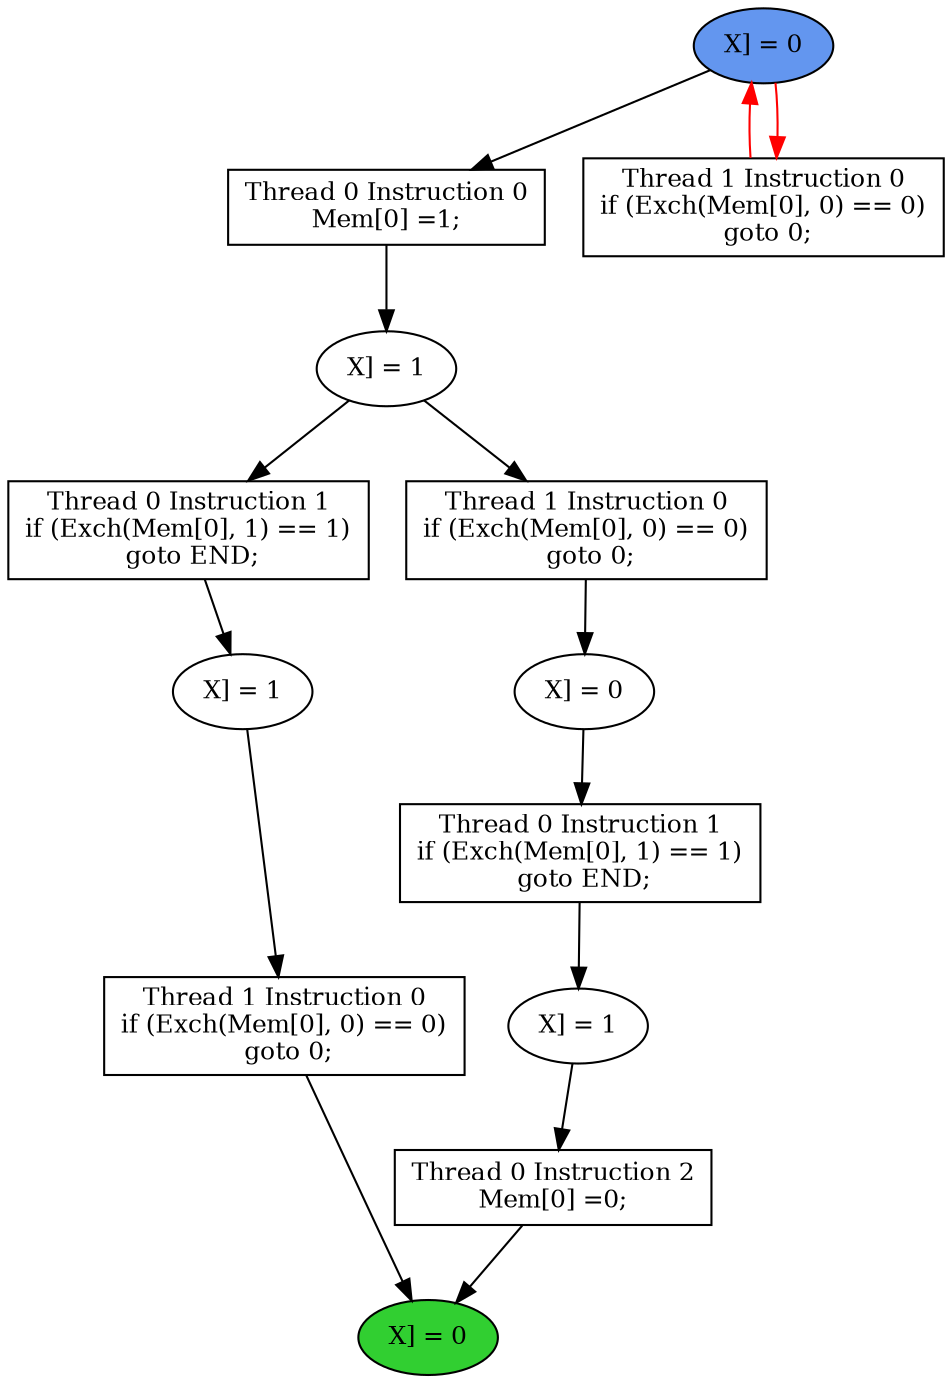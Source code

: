 digraph "graph" {
graph [fontsize=12]
node [fontsize=12]
edge [fontsize=12]
rankdir=TB;
"N19" -> "N18" [uuid = "<A0, S3>", color = "#000000", fontcolor = "#ffffff", style = "solid", label = "", dir = "forward", weight = "1"]
"N13" -> "N9" [uuid = "<A1, END>", color = "#000000", fontcolor = "#ffffff", style = "solid", label = "", dir = "forward", weight = "1"]
"N15" -> "N14" [uuid = "<A2, S2>", color = "#000000", fontcolor = "#ffffff", style = "solid", label = "", dir = "forward", weight = "1"]
"N12" -> "N11" [uuid = "<A3, S1>", color = "#000000", fontcolor = "#ffffff", style = "solid", label = "", dir = "forward", weight = "1"]
"N10" -> "N9" [uuid = "<A4, END>", color = "#000000", fontcolor = "#ffffff", style = "solid", label = "", dir = "forward", weight = "1"]
"N17" -> "N16" [uuid = "<A5, S0>", color = "#000000", fontcolor = "#ffffff", style = "solid", label = "", dir = "forward", weight = "1"]
"N25" -> "N24" [uuid = "<A6, START>", color = "#ff0000", fontcolor = "#ffffff", style = "solid", label = "", dir = "back", weight = "1"]
"N25" -> "N19" [uuid = "<A0, START>", color = "#000000", fontcolor = "#ffffff", style = "solid", label = "", dir = "forward", weight = "1"]
"N14" -> "N13" [uuid = "<A1, S2>", color = "#000000", fontcolor = "#ffffff", style = "solid", label = "", dir = "forward", weight = "1"]
"N16" -> "N15" [uuid = "<A2, S0>", color = "#000000", fontcolor = "#ffffff", style = "solid", label = "", dir = "forward", weight = "1"]
"N18" -> "N12" [uuid = "<A3, S3>", color = "#000000", fontcolor = "#ffffff", style = "solid", label = "", dir = "forward", weight = "1"]
"N11" -> "N10" [uuid = "<A4, S1>", color = "#000000", fontcolor = "#ffffff", style = "solid", label = "", dir = "forward", weight = "1"]
"N18" -> "N17" [uuid = "<A5, S3>", color = "#000000", fontcolor = "#ffffff", style = "solid", label = "", dir = "forward", weight = "1"]
"N25" -> "N24" [uuid = "<A6, START>", color = "#ff0000", fontcolor = "#ffffff", style = "solid", label = "", dir = "forward", weight = "1"]
"N9" [uuid="END", label="X] = 0", fillcolor = "#31cf31", fontcolor = "#000000", shape = "ellipse", style = "filled, solid"]
"N10" [uuid="A4", label="Thread 1 Instruction 0
if (Exch(Mem[0], 0) == 0)
 goto 0;", fillcolor = "#ffffff", fontcolor = "#000000", shape = "box", style = "filled, solid"]
"N11" [uuid="S1", label="X] = 1", fillcolor = "#ffffff", fontcolor = "#000000", shape = "ellipse", style = "filled, solid"]
"N12" [uuid="A3", label="Thread 0 Instruction 1
if (Exch(Mem[0], 1) == 1)
 goto END;", fillcolor = "#ffffff", fontcolor = "#000000", shape = "box", style = "filled, solid"]
"N13" [uuid="A1", label="Thread 0 Instruction 2
Mem[0] =0;", fillcolor = "#ffffff", fontcolor = "#000000", shape = "box", style = "filled, solid"]
"N14" [uuid="S2", label="X] = 1", fillcolor = "#ffffff", fontcolor = "#000000", shape = "ellipse", style = "filled, solid"]
"N15" [uuid="A2", label="Thread 0 Instruction 1
if (Exch(Mem[0], 1) == 1)
 goto END;", fillcolor = "#ffffff", fontcolor = "#000000", shape = "box", style = "filled, solid"]
"N16" [uuid="S0", label="X] = 0", fillcolor = "#ffffff", fontcolor = "#000000", shape = "ellipse", style = "filled, solid"]
"N17" [uuid="A5", label="Thread 1 Instruction 0
if (Exch(Mem[0], 0) == 0)
 goto 0;", fillcolor = "#ffffff", fontcolor = "#000000", shape = "box", style = "filled, solid"]
"N18" [uuid="S3", label="X] = 1", fillcolor = "#ffffff", fontcolor = "#000000", shape = "ellipse", style = "filled, solid"]
"N19" [uuid="A0", label="Thread 0 Instruction 0
Mem[0] =1;", fillcolor = "#ffffff", fontcolor = "#000000", shape = "box", style = "filled, solid"]
"N24" [uuid="A6", label="Thread 1 Instruction 0
if (Exch(Mem[0], 0) == 0)
 goto 0;", fillcolor = "#ffffff", fontcolor = "#000000", shape = "box", style = "filled, solid"]
"N25" [uuid="START", label="X] = 0", fillcolor = "#6396ef", fontcolor = "#000000", shape = "ellipse", style = "filled, solid"]
}